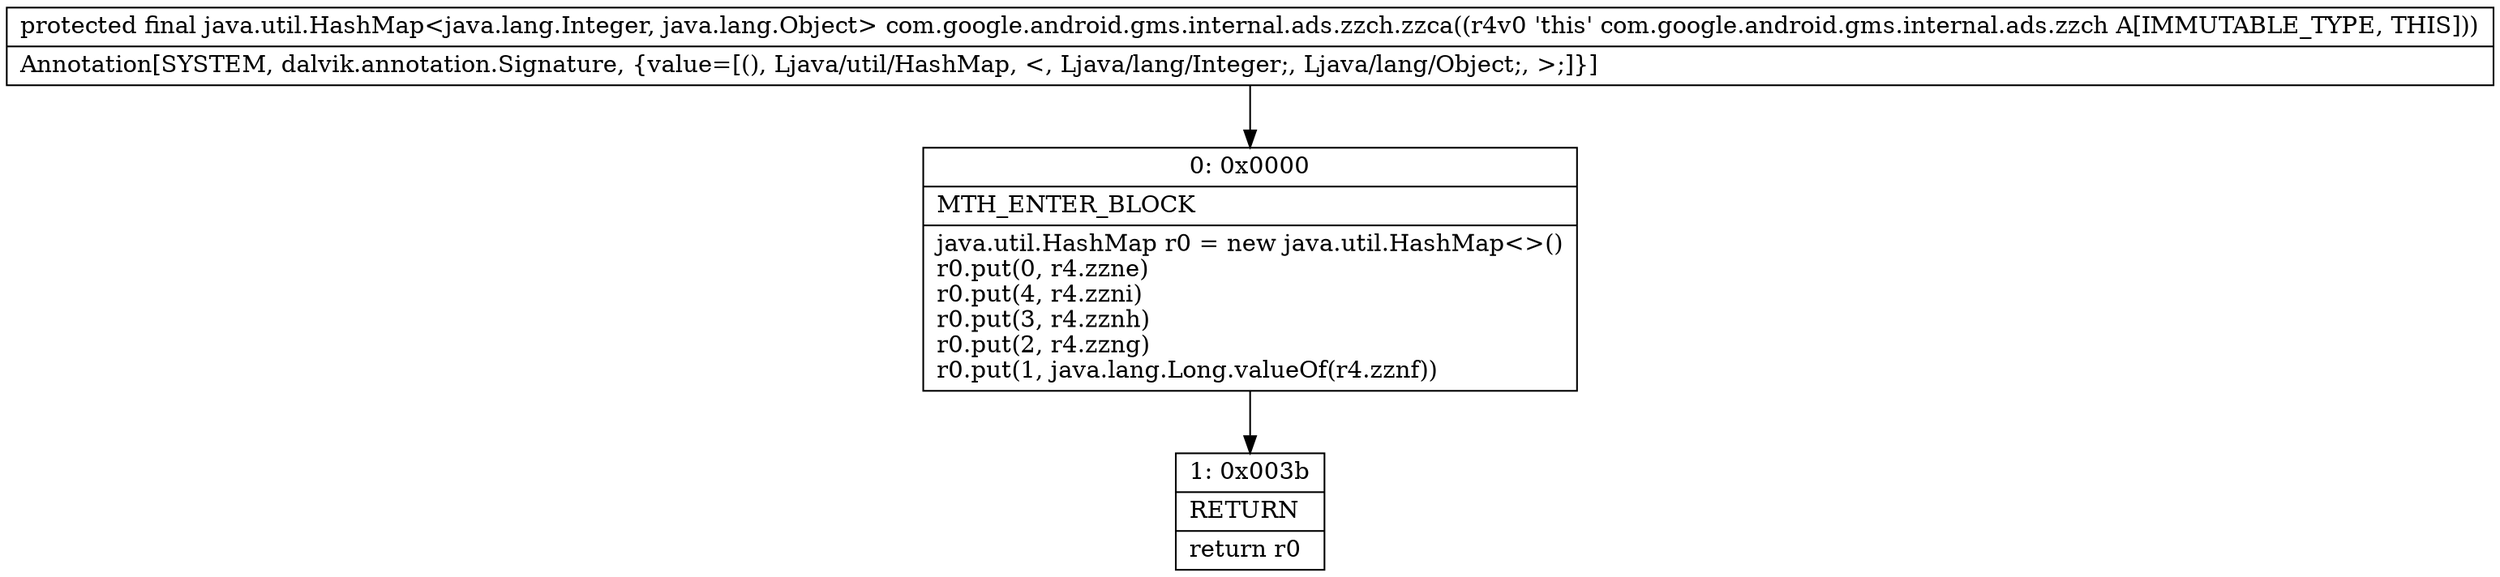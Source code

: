 digraph "CFG forcom.google.android.gms.internal.ads.zzch.zzca()Ljava\/util\/HashMap;" {
Node_0 [shape=record,label="{0\:\ 0x0000|MTH_ENTER_BLOCK\l|java.util.HashMap r0 = new java.util.HashMap\<\>()\lr0.put(0, r4.zzne)\lr0.put(4, r4.zzni)\lr0.put(3, r4.zznh)\lr0.put(2, r4.zzng)\lr0.put(1, java.lang.Long.valueOf(r4.zznf))\l}"];
Node_1 [shape=record,label="{1\:\ 0x003b|RETURN\l|return r0\l}"];
MethodNode[shape=record,label="{protected final java.util.HashMap\<java.lang.Integer, java.lang.Object\> com.google.android.gms.internal.ads.zzch.zzca((r4v0 'this' com.google.android.gms.internal.ads.zzch A[IMMUTABLE_TYPE, THIS]))  | Annotation[SYSTEM, dalvik.annotation.Signature, \{value=[(), Ljava\/util\/HashMap, \<, Ljava\/lang\/Integer;, Ljava\/lang\/Object;, \>;]\}]\l}"];
MethodNode -> Node_0;
Node_0 -> Node_1;
}

